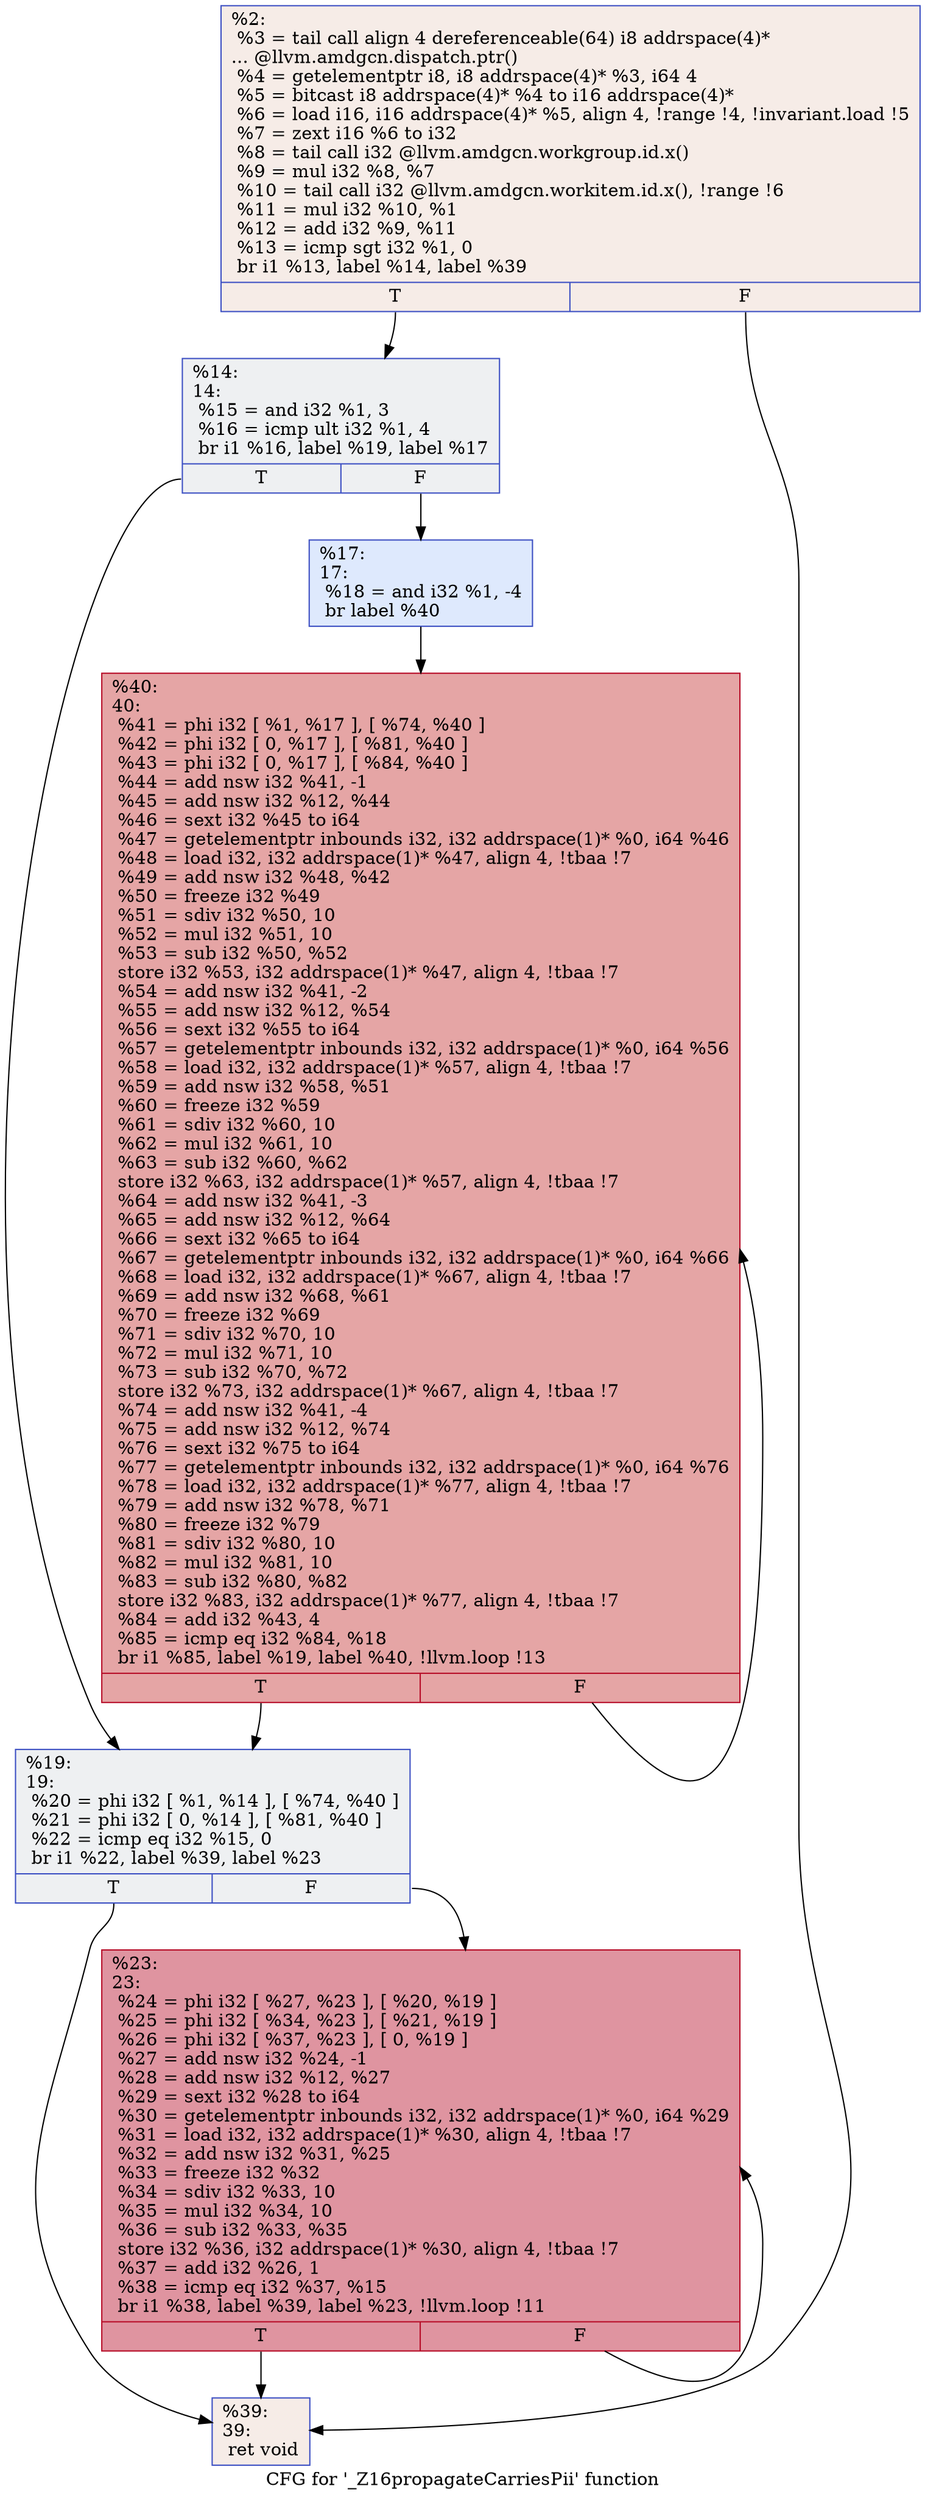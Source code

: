 digraph "CFG for '_Z16propagateCarriesPii' function" {
	label="CFG for '_Z16propagateCarriesPii' function";

	Node0x5bc2a20 [shape=record,color="#3d50c3ff", style=filled, fillcolor="#ead5c970",label="{%2:\l  %3 = tail call align 4 dereferenceable(64) i8 addrspace(4)*\l... @llvm.amdgcn.dispatch.ptr()\l  %4 = getelementptr i8, i8 addrspace(4)* %3, i64 4\l  %5 = bitcast i8 addrspace(4)* %4 to i16 addrspace(4)*\l  %6 = load i16, i16 addrspace(4)* %5, align 4, !range !4, !invariant.load !5\l  %7 = zext i16 %6 to i32\l  %8 = tail call i32 @llvm.amdgcn.workgroup.id.x()\l  %9 = mul i32 %8, %7\l  %10 = tail call i32 @llvm.amdgcn.workitem.id.x(), !range !6\l  %11 = mul i32 %10, %1\l  %12 = add i32 %9, %11\l  %13 = icmp sgt i32 %1, 0\l  br i1 %13, label %14, label %39\l|{<s0>T|<s1>F}}"];
	Node0x5bc2a20:s0 -> Node0x5bc49b0;
	Node0x5bc2a20:s1 -> Node0x5bc4a40;
	Node0x5bc49b0 [shape=record,color="#3d50c3ff", style=filled, fillcolor="#d9dce170",label="{%14:\l14:                                               \l  %15 = and i32 %1, 3\l  %16 = icmp ult i32 %1, 4\l  br i1 %16, label %19, label %17\l|{<s0>T|<s1>F}}"];
	Node0x5bc49b0:s0 -> Node0x5bc43b0;
	Node0x5bc49b0:s1 -> Node0x5bc4e10;
	Node0x5bc4e10 [shape=record,color="#3d50c3ff", style=filled, fillcolor="#b5cdfa70",label="{%17:\l17:                                               \l  %18 = and i32 %1, -4\l  br label %40\l}"];
	Node0x5bc4e10 -> Node0x5bc4fd0;
	Node0x5bc43b0 [shape=record,color="#3d50c3ff", style=filled, fillcolor="#d9dce170",label="{%19:\l19:                                               \l  %20 = phi i32 [ %1, %14 ], [ %74, %40 ]\l  %21 = phi i32 [ 0, %14 ], [ %81, %40 ]\l  %22 = icmp eq i32 %15, 0\l  br i1 %22, label %39, label %23\l|{<s0>T|<s1>F}}"];
	Node0x5bc43b0:s0 -> Node0x5bc4a40;
	Node0x5bc43b0:s1 -> Node0x5bc5320;
	Node0x5bc5320 [shape=record,color="#b70d28ff", style=filled, fillcolor="#b70d2870",label="{%23:\l23:                                               \l  %24 = phi i32 [ %27, %23 ], [ %20, %19 ]\l  %25 = phi i32 [ %34, %23 ], [ %21, %19 ]\l  %26 = phi i32 [ %37, %23 ], [ 0, %19 ]\l  %27 = add nsw i32 %24, -1\l  %28 = add nsw i32 %12, %27\l  %29 = sext i32 %28 to i64\l  %30 = getelementptr inbounds i32, i32 addrspace(1)* %0, i64 %29\l  %31 = load i32, i32 addrspace(1)* %30, align 4, !tbaa !7\l  %32 = add nsw i32 %31, %25\l  %33 = freeze i32 %32\l  %34 = sdiv i32 %33, 10\l  %35 = mul i32 %34, 10\l  %36 = sub i32 %33, %35\l  store i32 %36, i32 addrspace(1)* %30, align 4, !tbaa !7\l  %37 = add i32 %26, 1\l  %38 = icmp eq i32 %37, %15\l  br i1 %38, label %39, label %23, !llvm.loop !11\l|{<s0>T|<s1>F}}"];
	Node0x5bc5320:s0 -> Node0x5bc4a40;
	Node0x5bc5320:s1 -> Node0x5bc5320;
	Node0x5bc4a40 [shape=record,color="#3d50c3ff", style=filled, fillcolor="#ead5c970",label="{%39:\l39:                                               \l  ret void\l}"];
	Node0x5bc4fd0 [shape=record,color="#b70d28ff", style=filled, fillcolor="#c5333470",label="{%40:\l40:                                               \l  %41 = phi i32 [ %1, %17 ], [ %74, %40 ]\l  %42 = phi i32 [ 0, %17 ], [ %81, %40 ]\l  %43 = phi i32 [ 0, %17 ], [ %84, %40 ]\l  %44 = add nsw i32 %41, -1\l  %45 = add nsw i32 %12, %44\l  %46 = sext i32 %45 to i64\l  %47 = getelementptr inbounds i32, i32 addrspace(1)* %0, i64 %46\l  %48 = load i32, i32 addrspace(1)* %47, align 4, !tbaa !7\l  %49 = add nsw i32 %48, %42\l  %50 = freeze i32 %49\l  %51 = sdiv i32 %50, 10\l  %52 = mul i32 %51, 10\l  %53 = sub i32 %50, %52\l  store i32 %53, i32 addrspace(1)* %47, align 4, !tbaa !7\l  %54 = add nsw i32 %41, -2\l  %55 = add nsw i32 %12, %54\l  %56 = sext i32 %55 to i64\l  %57 = getelementptr inbounds i32, i32 addrspace(1)* %0, i64 %56\l  %58 = load i32, i32 addrspace(1)* %57, align 4, !tbaa !7\l  %59 = add nsw i32 %58, %51\l  %60 = freeze i32 %59\l  %61 = sdiv i32 %60, 10\l  %62 = mul i32 %61, 10\l  %63 = sub i32 %60, %62\l  store i32 %63, i32 addrspace(1)* %57, align 4, !tbaa !7\l  %64 = add nsw i32 %41, -3\l  %65 = add nsw i32 %12, %64\l  %66 = sext i32 %65 to i64\l  %67 = getelementptr inbounds i32, i32 addrspace(1)* %0, i64 %66\l  %68 = load i32, i32 addrspace(1)* %67, align 4, !tbaa !7\l  %69 = add nsw i32 %68, %61\l  %70 = freeze i32 %69\l  %71 = sdiv i32 %70, 10\l  %72 = mul i32 %71, 10\l  %73 = sub i32 %70, %72\l  store i32 %73, i32 addrspace(1)* %67, align 4, !tbaa !7\l  %74 = add nsw i32 %41, -4\l  %75 = add nsw i32 %12, %74\l  %76 = sext i32 %75 to i64\l  %77 = getelementptr inbounds i32, i32 addrspace(1)* %0, i64 %76\l  %78 = load i32, i32 addrspace(1)* %77, align 4, !tbaa !7\l  %79 = add nsw i32 %78, %71\l  %80 = freeze i32 %79\l  %81 = sdiv i32 %80, 10\l  %82 = mul i32 %81, 10\l  %83 = sub i32 %80, %82\l  store i32 %83, i32 addrspace(1)* %77, align 4, !tbaa !7\l  %84 = add i32 %43, 4\l  %85 = icmp eq i32 %84, %18\l  br i1 %85, label %19, label %40, !llvm.loop !13\l|{<s0>T|<s1>F}}"];
	Node0x5bc4fd0:s0 -> Node0x5bc43b0;
	Node0x5bc4fd0:s1 -> Node0x5bc4fd0;
}
